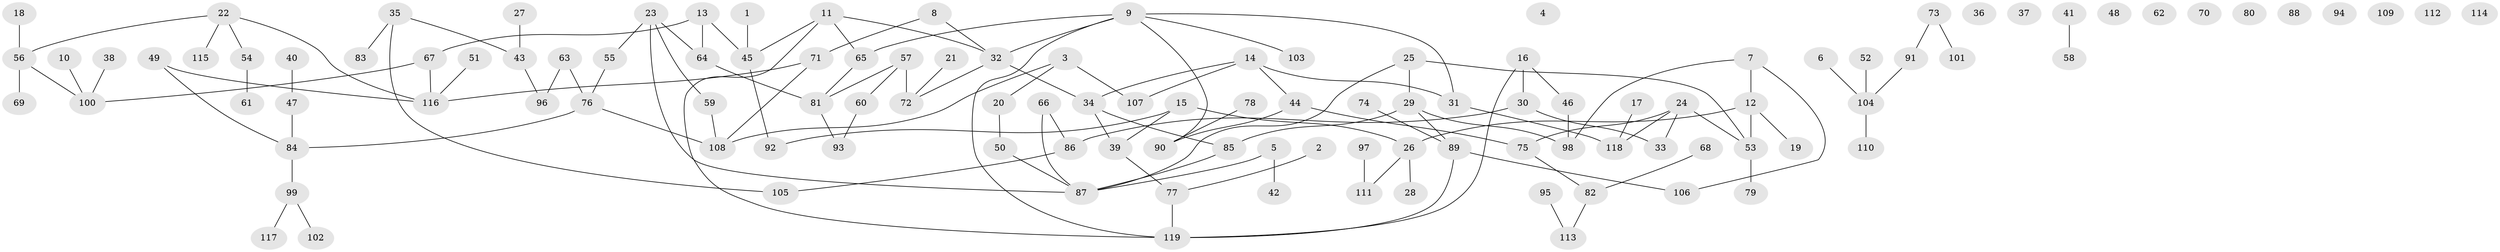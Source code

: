 // coarse degree distribution, {3: 0.3380281690140845, 2: 0.2535211267605634, 7: 0.014084507042253521, 4: 0.14084507042253522, 5: 0.056338028169014086, 1: 0.18309859154929578, 6: 0.014084507042253521}
// Generated by graph-tools (version 1.1) at 2025/35/03/04/25 23:35:46]
// undirected, 119 vertices, 132 edges
graph export_dot {
  node [color=gray90,style=filled];
  1;
  2;
  3;
  4;
  5;
  6;
  7;
  8;
  9;
  10;
  11;
  12;
  13;
  14;
  15;
  16;
  17;
  18;
  19;
  20;
  21;
  22;
  23;
  24;
  25;
  26;
  27;
  28;
  29;
  30;
  31;
  32;
  33;
  34;
  35;
  36;
  37;
  38;
  39;
  40;
  41;
  42;
  43;
  44;
  45;
  46;
  47;
  48;
  49;
  50;
  51;
  52;
  53;
  54;
  55;
  56;
  57;
  58;
  59;
  60;
  61;
  62;
  63;
  64;
  65;
  66;
  67;
  68;
  69;
  70;
  71;
  72;
  73;
  74;
  75;
  76;
  77;
  78;
  79;
  80;
  81;
  82;
  83;
  84;
  85;
  86;
  87;
  88;
  89;
  90;
  91;
  92;
  93;
  94;
  95;
  96;
  97;
  98;
  99;
  100;
  101;
  102;
  103;
  104;
  105;
  106;
  107;
  108;
  109;
  110;
  111;
  112;
  113;
  114;
  115;
  116;
  117;
  118;
  119;
  1 -- 45;
  2 -- 77;
  3 -- 20;
  3 -- 107;
  3 -- 108;
  5 -- 42;
  5 -- 87;
  6 -- 104;
  7 -- 12;
  7 -- 98;
  7 -- 106;
  8 -- 32;
  8 -- 71;
  9 -- 31;
  9 -- 32;
  9 -- 65;
  9 -- 90;
  9 -- 103;
  9 -- 119;
  10 -- 100;
  11 -- 32;
  11 -- 45;
  11 -- 65;
  11 -- 119;
  12 -- 19;
  12 -- 26;
  12 -- 53;
  13 -- 45;
  13 -- 64;
  13 -- 67;
  14 -- 31;
  14 -- 34;
  14 -- 44;
  14 -- 107;
  15 -- 26;
  15 -- 39;
  15 -- 92;
  16 -- 30;
  16 -- 46;
  16 -- 119;
  17 -- 118;
  18 -- 56;
  20 -- 50;
  21 -- 72;
  22 -- 54;
  22 -- 56;
  22 -- 115;
  22 -- 116;
  23 -- 55;
  23 -- 59;
  23 -- 64;
  23 -- 87;
  24 -- 33;
  24 -- 53;
  24 -- 75;
  24 -- 118;
  25 -- 29;
  25 -- 53;
  25 -- 87;
  26 -- 28;
  26 -- 111;
  27 -- 43;
  29 -- 85;
  29 -- 89;
  29 -- 98;
  30 -- 33;
  30 -- 86;
  31 -- 118;
  32 -- 34;
  32 -- 72;
  34 -- 39;
  34 -- 85;
  35 -- 43;
  35 -- 83;
  35 -- 105;
  38 -- 100;
  39 -- 77;
  40 -- 47;
  41 -- 58;
  43 -- 96;
  44 -- 75;
  44 -- 90;
  45 -- 92;
  46 -- 98;
  47 -- 84;
  49 -- 84;
  49 -- 116;
  50 -- 87;
  51 -- 116;
  52 -- 104;
  53 -- 79;
  54 -- 61;
  55 -- 76;
  56 -- 69;
  56 -- 100;
  57 -- 60;
  57 -- 72;
  57 -- 81;
  59 -- 108;
  60 -- 93;
  63 -- 76;
  63 -- 96;
  64 -- 81;
  65 -- 81;
  66 -- 86;
  66 -- 87;
  67 -- 100;
  67 -- 116;
  68 -- 82;
  71 -- 108;
  71 -- 116;
  73 -- 91;
  73 -- 101;
  74 -- 89;
  75 -- 82;
  76 -- 84;
  76 -- 108;
  77 -- 119;
  78 -- 90;
  81 -- 93;
  82 -- 113;
  84 -- 99;
  85 -- 87;
  86 -- 105;
  89 -- 106;
  89 -- 119;
  91 -- 104;
  95 -- 113;
  97 -- 111;
  99 -- 102;
  99 -- 117;
  104 -- 110;
}
